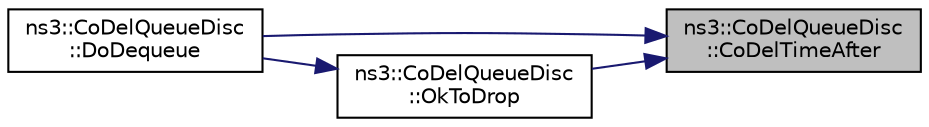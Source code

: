 digraph "ns3::CoDelQueueDisc::CoDelTimeAfter"
{
 // LATEX_PDF_SIZE
  edge [fontname="Helvetica",fontsize="10",labelfontname="Helvetica",labelfontsize="10"];
  node [fontname="Helvetica",fontsize="10",shape=record];
  rankdir="RL";
  Node1 [label="ns3::CoDelQueueDisc\l::CoDelTimeAfter",height=0.2,width=0.4,color="black", fillcolor="grey75", style="filled", fontcolor="black",tooltip="Check if CoDel time a is successive to b."];
  Node1 -> Node2 [dir="back",color="midnightblue",fontsize="10",style="solid",fontname="Helvetica"];
  Node2 [label="ns3::CoDelQueueDisc\l::DoDequeue",height=0.2,width=0.4,color="black", fillcolor="white", style="filled",URL="$classns3_1_1_co_del_queue_disc.html#a6128cb8655b87b67f04424c68058e751",tooltip="Remove a packet from queue based on the current state If we are in dropping state,..."];
  Node1 -> Node3 [dir="back",color="midnightblue",fontsize="10",style="solid",fontname="Helvetica"];
  Node3 [label="ns3::CoDelQueueDisc\l::OkToDrop",height=0.2,width=0.4,color="black", fillcolor="white", style="filled",URL="$classns3_1_1_co_del_queue_disc.html#a9b3e4ad53210fe2b1098fc799e139ff0",tooltip="Determine whether a packet is OK to be dropped."];
  Node3 -> Node2 [dir="back",color="midnightblue",fontsize="10",style="solid",fontname="Helvetica"];
}
